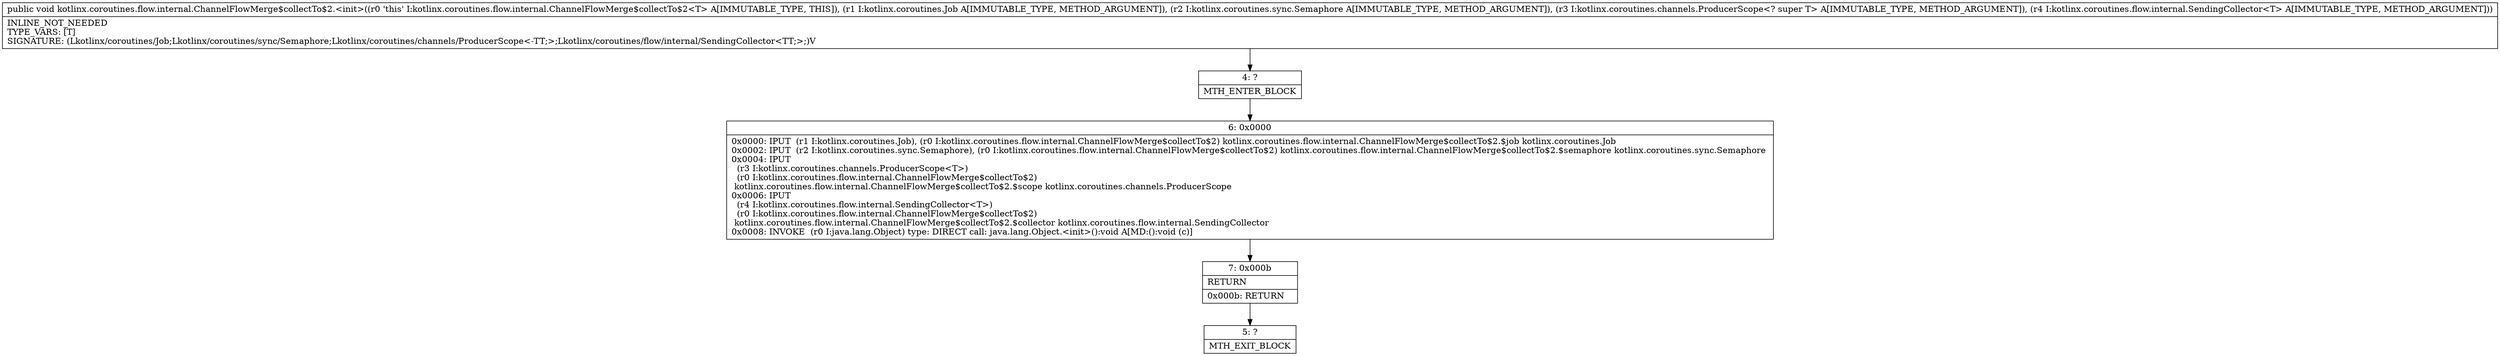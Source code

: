 digraph "CFG forkotlinx.coroutines.flow.internal.ChannelFlowMerge$collectTo$2.\<init\>(Lkotlinx\/coroutines\/Job;Lkotlinx\/coroutines\/sync\/Semaphore;Lkotlinx\/coroutines\/channels\/ProducerScope;Lkotlinx\/coroutines\/flow\/internal\/SendingCollector;)V" {
Node_4 [shape=record,label="{4\:\ ?|MTH_ENTER_BLOCK\l}"];
Node_6 [shape=record,label="{6\:\ 0x0000|0x0000: IPUT  (r1 I:kotlinx.coroutines.Job), (r0 I:kotlinx.coroutines.flow.internal.ChannelFlowMerge$collectTo$2) kotlinx.coroutines.flow.internal.ChannelFlowMerge$collectTo$2.$job kotlinx.coroutines.Job \l0x0002: IPUT  (r2 I:kotlinx.coroutines.sync.Semaphore), (r0 I:kotlinx.coroutines.flow.internal.ChannelFlowMerge$collectTo$2) kotlinx.coroutines.flow.internal.ChannelFlowMerge$collectTo$2.$semaphore kotlinx.coroutines.sync.Semaphore \l0x0004: IPUT  \l  (r3 I:kotlinx.coroutines.channels.ProducerScope\<T\>)\l  (r0 I:kotlinx.coroutines.flow.internal.ChannelFlowMerge$collectTo$2)\l kotlinx.coroutines.flow.internal.ChannelFlowMerge$collectTo$2.$scope kotlinx.coroutines.channels.ProducerScope \l0x0006: IPUT  \l  (r4 I:kotlinx.coroutines.flow.internal.SendingCollector\<T\>)\l  (r0 I:kotlinx.coroutines.flow.internal.ChannelFlowMerge$collectTo$2)\l kotlinx.coroutines.flow.internal.ChannelFlowMerge$collectTo$2.$collector kotlinx.coroutines.flow.internal.SendingCollector \l0x0008: INVOKE  (r0 I:java.lang.Object) type: DIRECT call: java.lang.Object.\<init\>():void A[MD:():void (c)]\l}"];
Node_7 [shape=record,label="{7\:\ 0x000b|RETURN\l|0x000b: RETURN   \l}"];
Node_5 [shape=record,label="{5\:\ ?|MTH_EXIT_BLOCK\l}"];
MethodNode[shape=record,label="{public void kotlinx.coroutines.flow.internal.ChannelFlowMerge$collectTo$2.\<init\>((r0 'this' I:kotlinx.coroutines.flow.internal.ChannelFlowMerge$collectTo$2\<T\> A[IMMUTABLE_TYPE, THIS]), (r1 I:kotlinx.coroutines.Job A[IMMUTABLE_TYPE, METHOD_ARGUMENT]), (r2 I:kotlinx.coroutines.sync.Semaphore A[IMMUTABLE_TYPE, METHOD_ARGUMENT]), (r3 I:kotlinx.coroutines.channels.ProducerScope\<? super T\> A[IMMUTABLE_TYPE, METHOD_ARGUMENT]), (r4 I:kotlinx.coroutines.flow.internal.SendingCollector\<T\> A[IMMUTABLE_TYPE, METHOD_ARGUMENT]))  | INLINE_NOT_NEEDED\lTYPE_VARS: [T]\lSIGNATURE: (Lkotlinx\/coroutines\/Job;Lkotlinx\/coroutines\/sync\/Semaphore;Lkotlinx\/coroutines\/channels\/ProducerScope\<\-TT;\>;Lkotlinx\/coroutines\/flow\/internal\/SendingCollector\<TT;\>;)V\l}"];
MethodNode -> Node_4;Node_4 -> Node_6;
Node_6 -> Node_7;
Node_7 -> Node_5;
}

